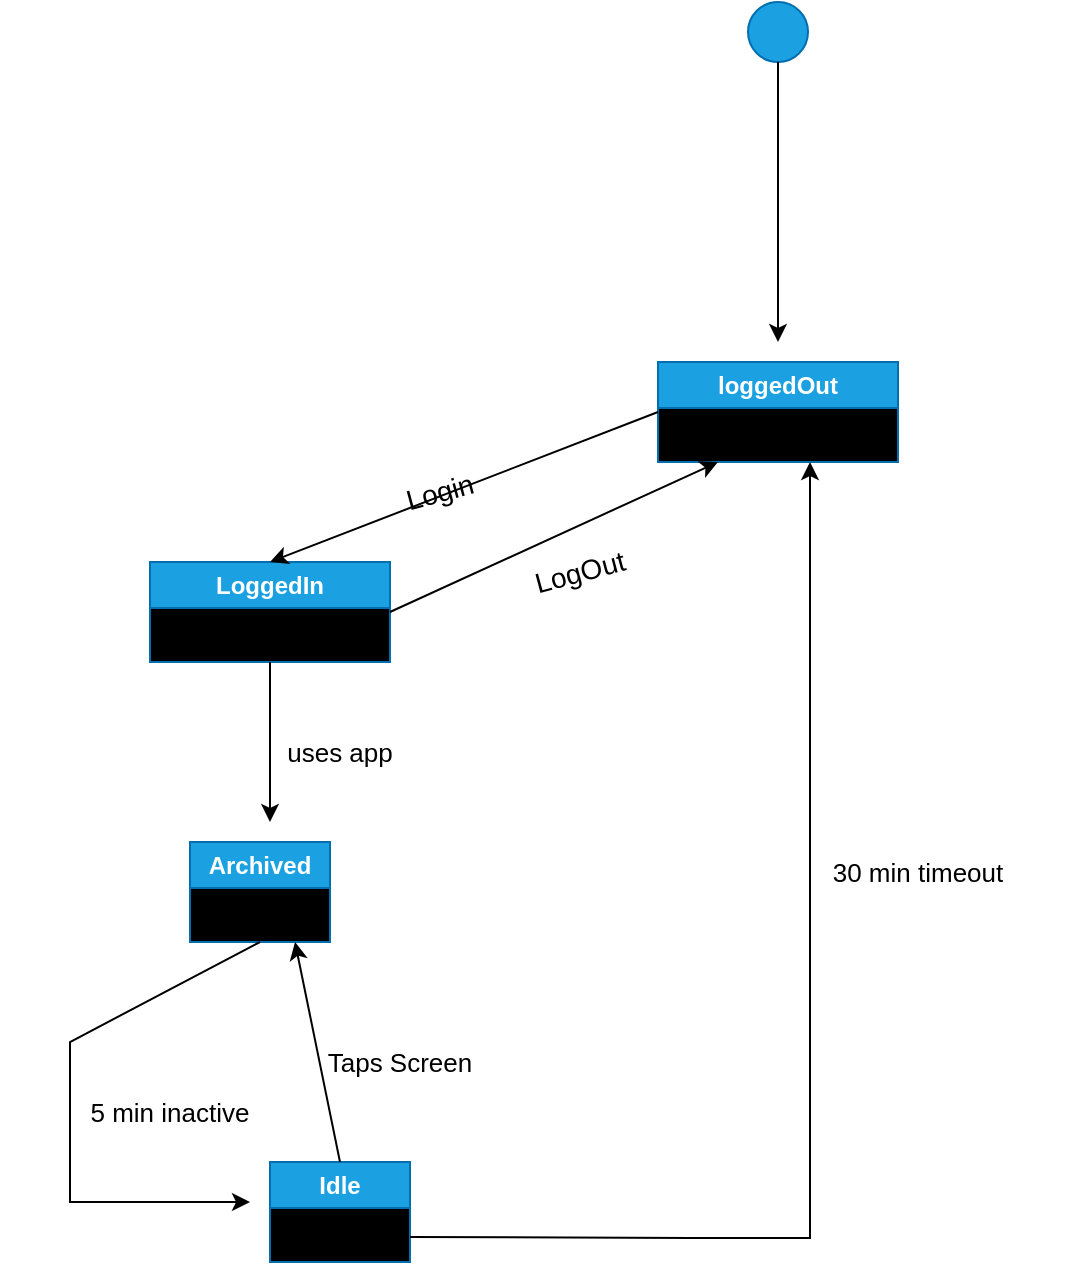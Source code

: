 <mxfile version="27.0.3">
  <diagram name="Page-1" id="Xqqkhj3yBrVg9YYApqIV">
    <mxGraphModel dx="1603" dy="811" grid="1" gridSize="10" guides="1" tooltips="1" connect="1" arrows="1" fold="1" page="1" pageScale="1" pageWidth="827" pageHeight="1169" math="0" shadow="0">
      <root>
        <mxCell id="0" />
        <mxCell id="1" parent="0" />
        <mxCell id="Zcfe4B2Li3Zm1DvM6XA1-1" value="" style="ellipse;whiteSpace=wrap;html=1;fillColor=#1ba1e2;fontColor=#ffffff;strokeColor=#006EAF;" vertex="1" parent="1">
          <mxGeometry x="499" y="40" width="30" height="30" as="geometry" />
        </mxCell>
        <mxCell id="Zcfe4B2Li3Zm1DvM6XA1-2" value="" style="endArrow=classic;html=1;rounded=0;exitX=0.5;exitY=1;exitDx=0;exitDy=0;" edge="1" parent="1" source="Zcfe4B2Li3Zm1DvM6XA1-1">
          <mxGeometry width="50" height="50" relative="1" as="geometry">
            <mxPoint x="550" y="310" as="sourcePoint" />
            <mxPoint x="514" y="210" as="targetPoint" />
          </mxGeometry>
        </mxCell>
        <mxCell id="Zcfe4B2Li3Zm1DvM6XA1-6" value="loggedOut" style="swimlane;whiteSpace=wrap;html=1;swimlaneFillColor=light-dark(#000000,#120E80);fillColor=#1ba1e2;fontColor=#ffffff;strokeColor=#006EAF;startSize=23;" vertex="1" parent="1">
          <mxGeometry x="454" y="220" width="120" height="50" as="geometry" />
        </mxCell>
        <mxCell id="Zcfe4B2Li3Zm1DvM6XA1-7" value="LoggedIn" style="swimlane;whiteSpace=wrap;html=1;swimlaneFillColor=light-dark(#000000,#120E80);fillColor=#1ba1e2;fontColor=#ffffff;strokeColor=#006EAF;startSize=23;" vertex="1" parent="1">
          <mxGeometry x="200" y="320" width="120" height="50" as="geometry">
            <mxRectangle x="150" y="320" width="90" height="30" as="alternateBounds" />
          </mxGeometry>
        </mxCell>
        <mxCell id="Zcfe4B2Li3Zm1DvM6XA1-8" value="Archived" style="swimlane;whiteSpace=wrap;html=1;swimlaneFillColor=light-dark(#000000,#120E80);fillColor=#1ba1e2;fontColor=#ffffff;strokeColor=#006EAF;" vertex="1" parent="1">
          <mxGeometry x="220" y="460" width="70" height="50" as="geometry" />
        </mxCell>
        <mxCell id="Zcfe4B2Li3Zm1DvM6XA1-13" value="" style="endArrow=classic;html=1;rounded=0;exitX=0;exitY=0.5;exitDx=0;exitDy=0;entryX=0.5;entryY=0;entryDx=0;entryDy=0;" edge="1" parent="1" source="Zcfe4B2Li3Zm1DvM6XA1-6" target="Zcfe4B2Li3Zm1DvM6XA1-7">
          <mxGeometry width="50" height="50" relative="1" as="geometry">
            <mxPoint x="345" y="320" as="sourcePoint" />
            <mxPoint x="390" y="425" as="targetPoint" />
          </mxGeometry>
        </mxCell>
        <mxCell id="Zcfe4B2Li3Zm1DvM6XA1-14" value="" style="endArrow=classic;html=1;rounded=0;entryX=0.25;entryY=1;entryDx=0;entryDy=0;exitX=1;exitY=0.5;exitDx=0;exitDy=0;" edge="1" parent="1" source="Zcfe4B2Li3Zm1DvM6XA1-7" target="Zcfe4B2Li3Zm1DvM6XA1-6">
          <mxGeometry width="50" height="50" relative="1" as="geometry">
            <mxPoint x="600" y="510" as="sourcePoint" />
            <mxPoint x="575" y="480" as="targetPoint" />
          </mxGeometry>
        </mxCell>
        <mxCell id="Zcfe4B2Li3Zm1DvM6XA1-15" value="" style="endArrow=classic;html=1;rounded=0;exitX=0.5;exitY=1;exitDx=0;exitDy=0;" edge="1" parent="1" source="Zcfe4B2Li3Zm1DvM6XA1-8">
          <mxGeometry width="50" height="50" relative="1" as="geometry">
            <mxPoint x="610" y="520" as="sourcePoint" />
            <mxPoint x="250" y="640" as="targetPoint" />
            <Array as="points">
              <mxPoint x="160" y="560" />
              <mxPoint x="160" y="640" />
            </Array>
          </mxGeometry>
        </mxCell>
        <mxCell id="Zcfe4B2Li3Zm1DvM6XA1-21" value="Login" style="text;html=1;align=center;verticalAlign=middle;whiteSpace=wrap;rounded=0;fontSize=14;rotation=-15;" vertex="1" parent="1">
          <mxGeometry x="260" y="270" width="170" height="30" as="geometry" />
        </mxCell>
        <mxCell id="Zcfe4B2Li3Zm1DvM6XA1-22" value="uses app" style="text;html=1;align=center;verticalAlign=middle;whiteSpace=wrap;rounded=0;fontSize=13;rotation=0;" vertex="1" parent="1">
          <mxGeometry x="210" y="400" width="170" height="30" as="geometry" />
        </mxCell>
        <mxCell id="Zcfe4B2Li3Zm1DvM6XA1-25" value="Taps Screen" style="text;html=1;align=center;verticalAlign=middle;whiteSpace=wrap;rounded=0;fontSize=13;rotation=0;" vertex="1" parent="1">
          <mxGeometry x="240" y="555" width="170" height="30" as="geometry" />
        </mxCell>
        <mxCell id="Zcfe4B2Li3Zm1DvM6XA1-26" value="30 min timeout" style="text;html=1;align=center;verticalAlign=middle;whiteSpace=wrap;rounded=0;fontSize=13;rotation=0;" vertex="1" parent="1">
          <mxGeometry x="499" y="460" width="170" height="30" as="geometry" />
        </mxCell>
        <mxCell id="Zcfe4B2Li3Zm1DvM6XA1-28" value="LogOut" style="text;html=1;align=center;verticalAlign=middle;whiteSpace=wrap;rounded=0;fontSize=14;rotation=-15;" vertex="1" parent="1">
          <mxGeometry x="330" y="310" width="170" height="30" as="geometry" />
        </mxCell>
        <mxCell id="Zcfe4B2Li3Zm1DvM6XA1-29" value="" style="endArrow=classic;html=1;rounded=0;exitX=0.5;exitY=1;exitDx=0;exitDy=0;" edge="1" parent="1" source="Zcfe4B2Li3Zm1DvM6XA1-7">
          <mxGeometry width="50" height="50" relative="1" as="geometry">
            <mxPoint x="244" y="380" as="sourcePoint" />
            <mxPoint x="260" y="450" as="targetPoint" />
          </mxGeometry>
        </mxCell>
        <mxCell id="Zcfe4B2Li3Zm1DvM6XA1-31" value="Idle" style="swimlane;whiteSpace=wrap;html=1;swimlaneFillColor=light-dark(#000000,#120E80);fillColor=#1ba1e2;fontColor=#ffffff;strokeColor=#006EAF;startSize=23;" vertex="1" parent="1">
          <mxGeometry x="260" y="620" width="70" height="50" as="geometry" />
        </mxCell>
        <mxCell id="Zcfe4B2Li3Zm1DvM6XA1-32" value="5 min inactive" style="text;html=1;align=center;verticalAlign=middle;whiteSpace=wrap;rounded=0;fontSize=13;rotation=0;" vertex="1" parent="1">
          <mxGeometry x="125" y="580" width="170" height="30" as="geometry" />
        </mxCell>
        <mxCell id="Zcfe4B2Li3Zm1DvM6XA1-33" value="" style="endArrow=classic;html=1;rounded=0;exitX=0.5;exitY=0;exitDx=0;exitDy=0;entryX=0.75;entryY=1;entryDx=0;entryDy=0;" edge="1" parent="1" source="Zcfe4B2Li3Zm1DvM6XA1-31" target="Zcfe4B2Li3Zm1DvM6XA1-8">
          <mxGeometry width="50" height="50" relative="1" as="geometry">
            <mxPoint x="340" y="540" as="sourcePoint" />
            <mxPoint x="340" y="620" as="targetPoint" />
          </mxGeometry>
        </mxCell>
        <mxCell id="Zcfe4B2Li3Zm1DvM6XA1-34" value="" style="endArrow=classic;html=1;rounded=0;exitX=1;exitY=0.75;exitDx=0;exitDy=0;" edge="1" parent="1" source="Zcfe4B2Li3Zm1DvM6XA1-31">
          <mxGeometry width="50" height="50" relative="1" as="geometry">
            <mxPoint x="305" y="630" as="sourcePoint" />
            <mxPoint x="530" y="270" as="targetPoint" />
            <Array as="points">
              <mxPoint x="470" y="658" />
              <mxPoint x="530" y="658" />
            </Array>
          </mxGeometry>
        </mxCell>
      </root>
    </mxGraphModel>
  </diagram>
</mxfile>
